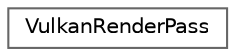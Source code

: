 digraph "Иерархия классов. Графический вид."
{
 // LATEX_PDF_SIZE
  bgcolor="transparent";
  edge [fontname=Helvetica,fontsize=10,labelfontname=Helvetica,labelfontsize=10];
  node [fontname=Helvetica,fontsize=10,shape=box,height=0.2,width=0.4];
  rankdir="LR";
  Node0 [id="Node000000",label="VulkanRenderPass",height=0.2,width=0.4,color="grey40", fillcolor="white", style="filled",URL="$class_vulkan_render_pass.html",tooltip=" "];
}
